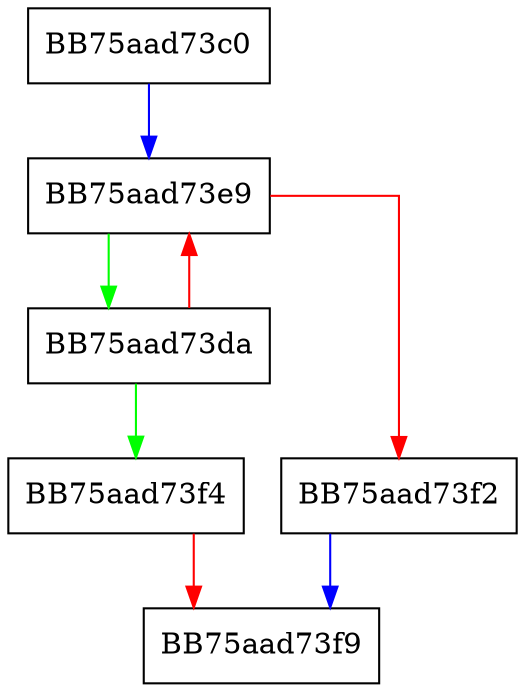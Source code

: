 digraph unwind_then {
  node [shape="box"];
  graph [splines=ortho];
  BB75aad73c0 -> BB75aad73e9 [color="blue"];
  BB75aad73da -> BB75aad73f4 [color="green"];
  BB75aad73da -> BB75aad73e9 [color="red"];
  BB75aad73e9 -> BB75aad73da [color="green"];
  BB75aad73e9 -> BB75aad73f2 [color="red"];
  BB75aad73f2 -> BB75aad73f9 [color="blue"];
  BB75aad73f4 -> BB75aad73f9 [color="red"];
}